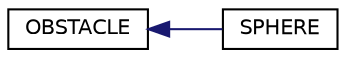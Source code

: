 digraph G
{
  edge [fontname="Helvetica",fontsize="10",labelfontname="Helvetica",labelfontsize="10"];
  node [fontname="Helvetica",fontsize="10",shape=record];
  rankdir=LR;
  Node1 [label="OBSTACLE",height=0.2,width=0.4,color="black", fillcolor="white", style="filled",URL="$d1/d40/classOBSTACLE.html"];
  Node1 -> Node2 [dir=back,color="midnightblue",fontsize="10",style="solid",fontname="Helvetica"];
  Node2 [label="SPHERE",height=0.2,width=0.4,color="black", fillcolor="white", style="filled",URL="$df/d72/classSPHERE.html"];
}
